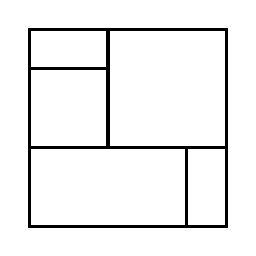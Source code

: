 \begin{tikzpicture}[very thick, scale=.5]
    \draw (0,4) rectangle (2,5);
    \draw (0,2) rectangle (2,4);
    \draw (2,2) rectangle (5,5);
    \draw (0,0) rectangle (4,2);
    \draw (4,0) rectangle (5,2);
\end{tikzpicture}

